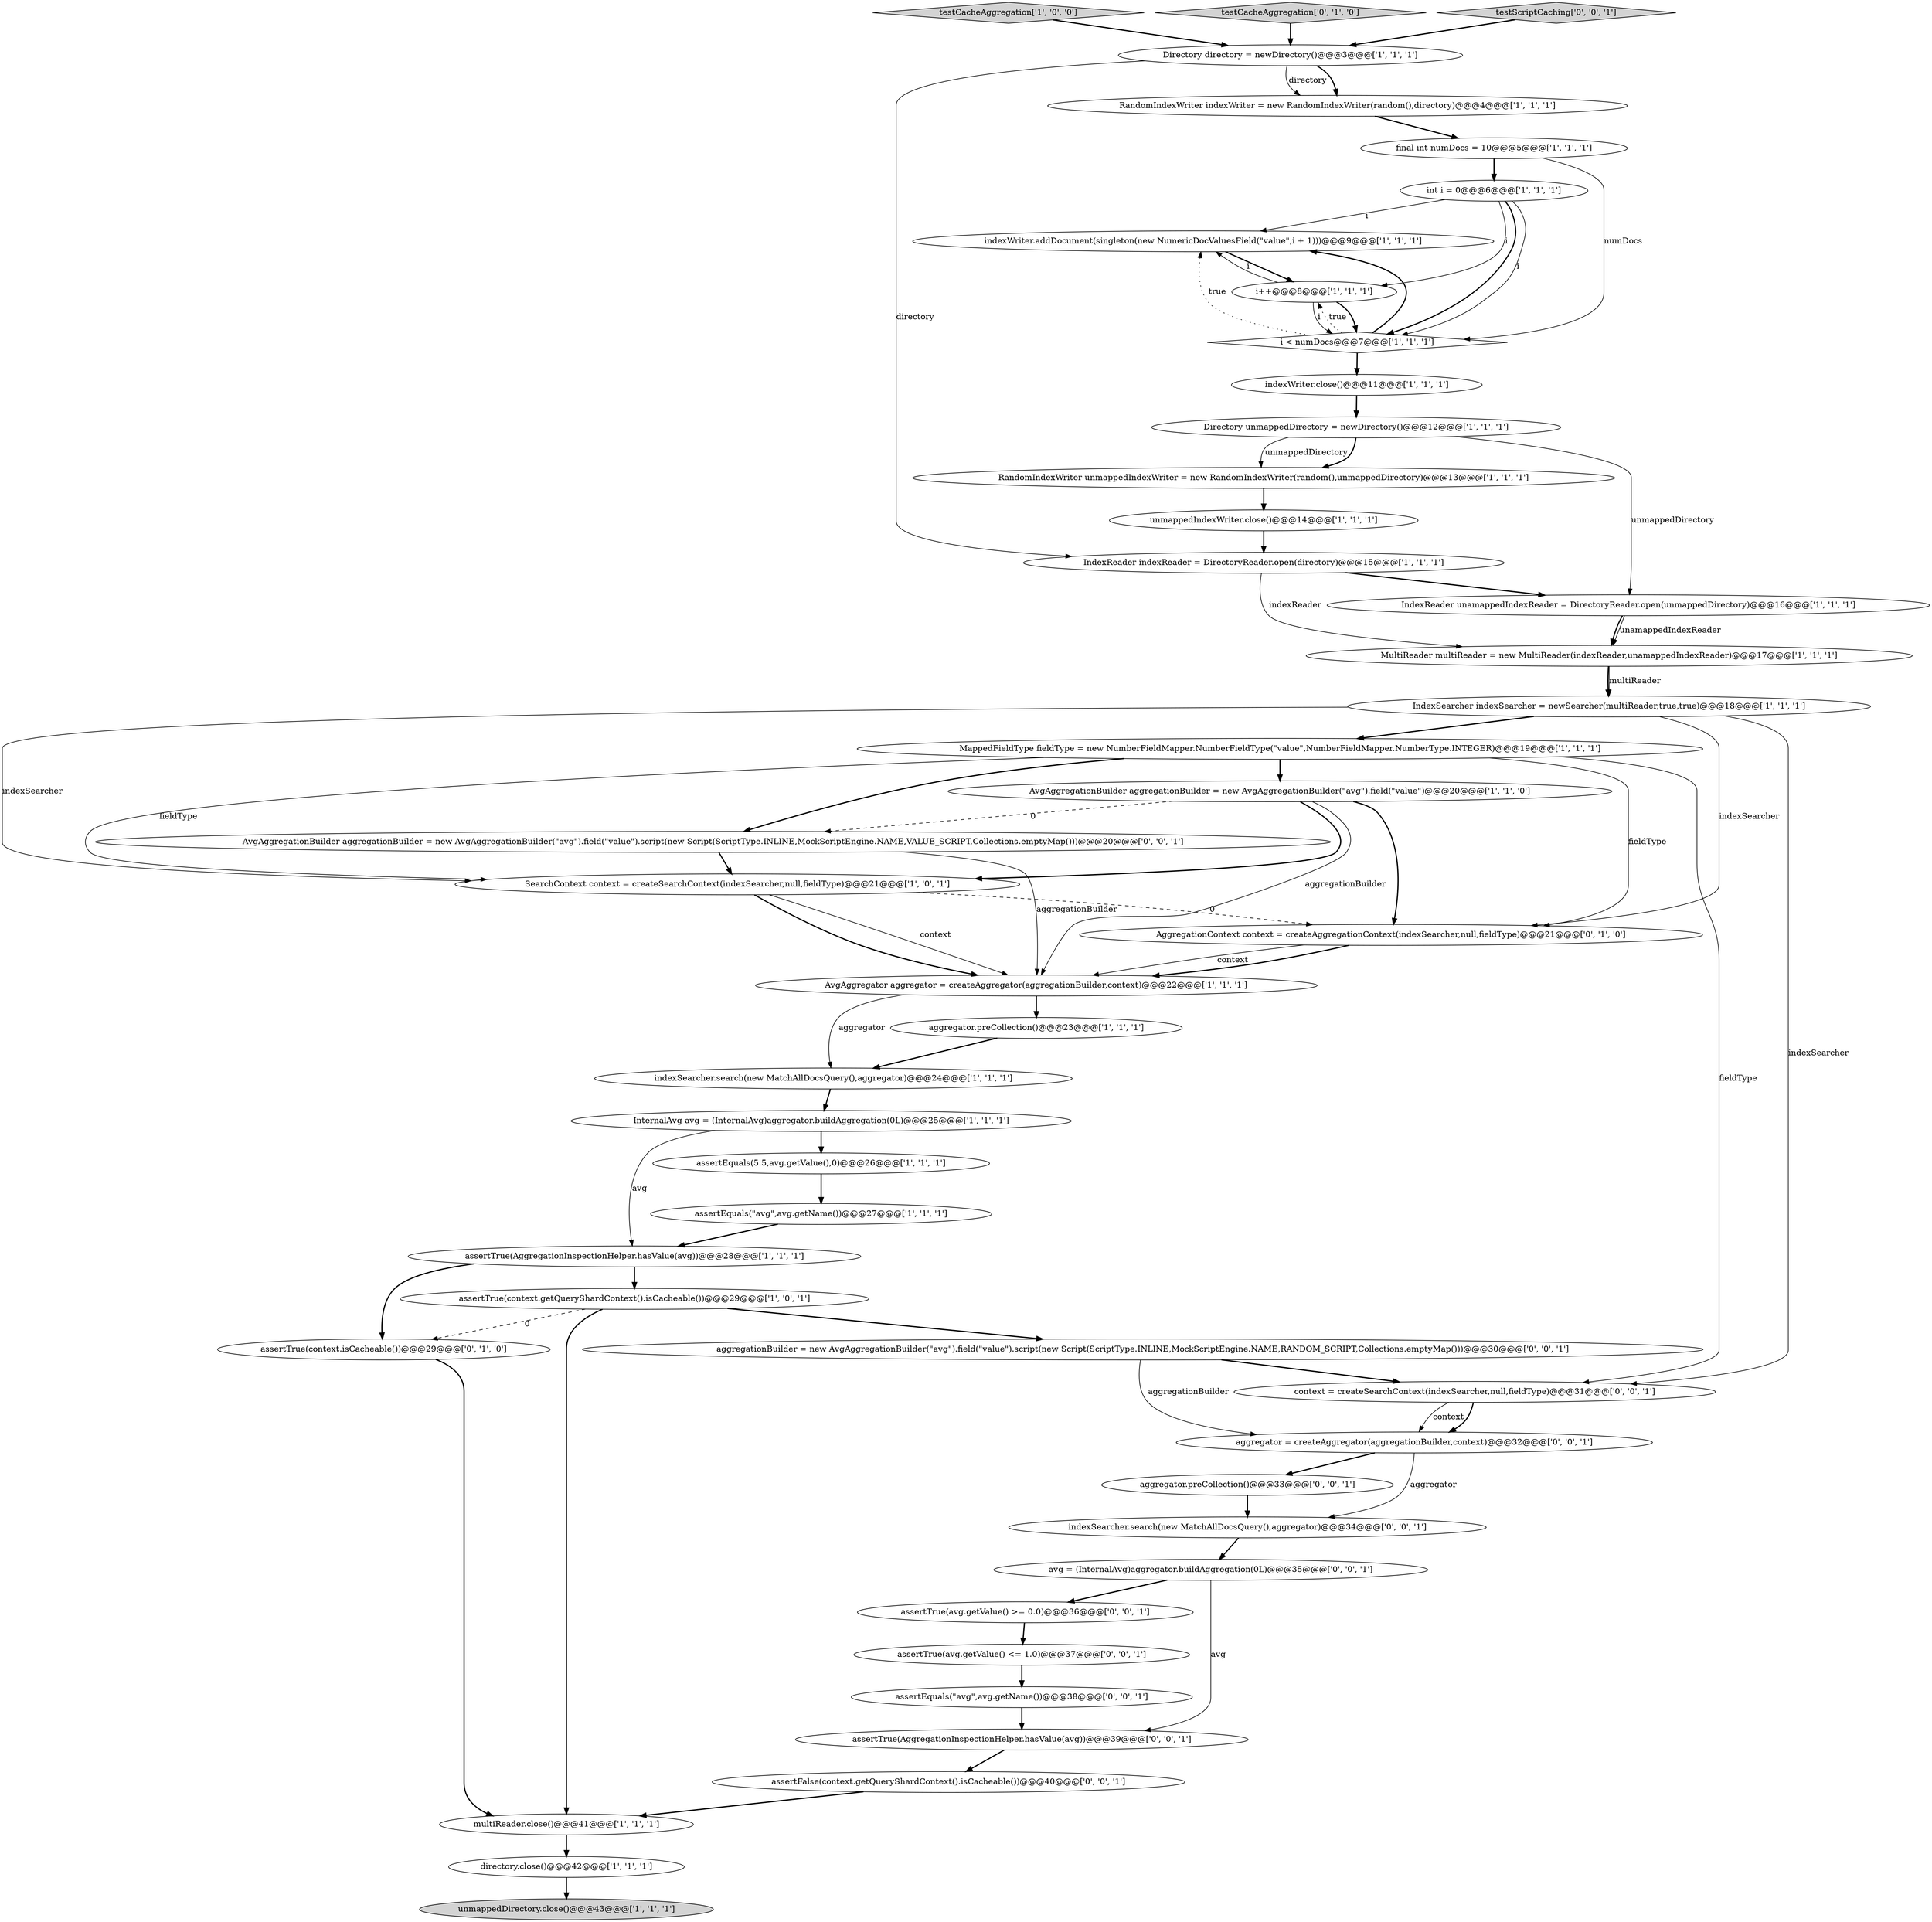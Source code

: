digraph {
24 [style = filled, label = "int i = 0@@@6@@@['1', '1', '1']", fillcolor = white, shape = ellipse image = "AAA0AAABBB1BBB"];
23 [style = filled, label = "MappedFieldType fieldType = new NumberFieldMapper.NumberFieldType(\"value\",NumberFieldMapper.NumberType.INTEGER)@@@19@@@['1', '1', '1']", fillcolor = white, shape = ellipse image = "AAA0AAABBB1BBB"];
13 [style = filled, label = "Directory directory = newDirectory()@@@3@@@['1', '1', '1']", fillcolor = white, shape = ellipse image = "AAA0AAABBB1BBB"];
36 [style = filled, label = "aggregationBuilder = new AvgAggregationBuilder(\"avg\").field(\"value\").script(new Script(ScriptType.INLINE,MockScriptEngine.NAME,RANDOM_SCRIPT,Collections.emptyMap()))@@@30@@@['0', '0', '1']", fillcolor = white, shape = ellipse image = "AAA0AAABBB3BBB"];
18 [style = filled, label = "indexWriter.addDocument(singleton(new NumericDocValuesField(\"value\",i + 1)))@@@9@@@['1', '1', '1']", fillcolor = white, shape = ellipse image = "AAA0AAABBB1BBB"];
21 [style = filled, label = "testCacheAggregation['1', '0', '0']", fillcolor = lightgray, shape = diamond image = "AAA0AAABBB1BBB"];
35 [style = filled, label = "AvgAggregationBuilder aggregationBuilder = new AvgAggregationBuilder(\"avg\").field(\"value\").script(new Script(ScriptType.INLINE,MockScriptEngine.NAME,VALUE_SCRIPT,Collections.emptyMap()))@@@20@@@['0', '0', '1']", fillcolor = white, shape = ellipse image = "AAA0AAABBB3BBB"];
45 [style = filled, label = "assertTrue(avg.getValue() >= 0.0)@@@36@@@['0', '0', '1']", fillcolor = white, shape = ellipse image = "AAA0AAABBB3BBB"];
33 [style = filled, label = "assertEquals(\"avg\",avg.getName())@@@38@@@['0', '0', '1']", fillcolor = white, shape = ellipse image = "AAA0AAABBB3BBB"];
34 [style = filled, label = "indexSearcher.search(new MatchAllDocsQuery(),aggregator)@@@34@@@['0', '0', '1']", fillcolor = white, shape = ellipse image = "AAA0AAABBB3BBB"];
29 [style = filled, label = "IndexReader indexReader = DirectoryReader.open(directory)@@@15@@@['1', '1', '1']", fillcolor = white, shape = ellipse image = "AAA0AAABBB1BBB"];
7 [style = filled, label = "IndexReader unamappedIndexReader = DirectoryReader.open(unmappedDirectory)@@@16@@@['1', '1', '1']", fillcolor = white, shape = ellipse image = "AAA0AAABBB1BBB"];
12 [style = filled, label = "AvgAggregationBuilder aggregationBuilder = new AvgAggregationBuilder(\"avg\").field(\"value\")@@@20@@@['1', '1', '0']", fillcolor = white, shape = ellipse image = "AAA0AAABBB1BBB"];
5 [style = filled, label = "assertEquals(5.5,avg.getValue(),0)@@@26@@@['1', '1', '1']", fillcolor = white, shape = ellipse image = "AAA0AAABBB1BBB"];
1 [style = filled, label = "AvgAggregator aggregator = createAggregator(aggregationBuilder,context)@@@22@@@['1', '1', '1']", fillcolor = white, shape = ellipse image = "AAA0AAABBB1BBB"];
32 [style = filled, label = "assertTrue(context.isCacheable())@@@29@@@['0', '1', '0']", fillcolor = white, shape = ellipse image = "AAA1AAABBB2BBB"];
37 [style = filled, label = "assertTrue(avg.getValue() <= 1.0)@@@37@@@['0', '0', '1']", fillcolor = white, shape = ellipse image = "AAA0AAABBB3BBB"];
41 [style = filled, label = "aggregator.preCollection()@@@33@@@['0', '0', '1']", fillcolor = white, shape = ellipse image = "AAA0AAABBB3BBB"];
19 [style = filled, label = "i++@@@8@@@['1', '1', '1']", fillcolor = white, shape = ellipse image = "AAA0AAABBB1BBB"];
11 [style = filled, label = "i < numDocs@@@7@@@['1', '1', '1']", fillcolor = white, shape = diamond image = "AAA0AAABBB1BBB"];
30 [style = filled, label = "AggregationContext context = createAggregationContext(indexSearcher,null,fieldType)@@@21@@@['0', '1', '0']", fillcolor = white, shape = ellipse image = "AAA1AAABBB2BBB"];
28 [style = filled, label = "assertTrue(AggregationInspectionHelper.hasValue(avg))@@@28@@@['1', '1', '1']", fillcolor = white, shape = ellipse image = "AAA0AAABBB1BBB"];
39 [style = filled, label = "avg = (InternalAvg)aggregator.buildAggregation(0L)@@@35@@@['0', '0', '1']", fillcolor = white, shape = ellipse image = "AAA0AAABBB3BBB"];
22 [style = filled, label = "final int numDocs = 10@@@5@@@['1', '1', '1']", fillcolor = white, shape = ellipse image = "AAA0AAABBB1BBB"];
3 [style = filled, label = "IndexSearcher indexSearcher = newSearcher(multiReader,true,true)@@@18@@@['1', '1', '1']", fillcolor = white, shape = ellipse image = "AAA0AAABBB1BBB"];
25 [style = filled, label = "InternalAvg avg = (InternalAvg)aggregator.buildAggregation(0L)@@@25@@@['1', '1', '1']", fillcolor = white, shape = ellipse image = "AAA0AAABBB1BBB"];
10 [style = filled, label = "RandomIndexWriter unmappedIndexWriter = new RandomIndexWriter(random(),unmappedDirectory)@@@13@@@['1', '1', '1']", fillcolor = white, shape = ellipse image = "AAA0AAABBB1BBB"];
43 [style = filled, label = "context = createSearchContext(indexSearcher,null,fieldType)@@@31@@@['0', '0', '1']", fillcolor = white, shape = ellipse image = "AAA0AAABBB3BBB"];
14 [style = filled, label = "indexSearcher.search(new MatchAllDocsQuery(),aggregator)@@@24@@@['1', '1', '1']", fillcolor = white, shape = ellipse image = "AAA0AAABBB1BBB"];
20 [style = filled, label = "multiReader.close()@@@41@@@['1', '1', '1']", fillcolor = white, shape = ellipse image = "AAA0AAABBB1BBB"];
17 [style = filled, label = "unmappedDirectory.close()@@@43@@@['1', '1', '1']", fillcolor = lightgray, shape = ellipse image = "AAA0AAABBB1BBB"];
40 [style = filled, label = "assertTrue(AggregationInspectionHelper.hasValue(avg))@@@39@@@['0', '0', '1']", fillcolor = white, shape = ellipse image = "AAA0AAABBB3BBB"];
0 [style = filled, label = "RandomIndexWriter indexWriter = new RandomIndexWriter(random(),directory)@@@4@@@['1', '1', '1']", fillcolor = white, shape = ellipse image = "AAA0AAABBB1BBB"];
31 [style = filled, label = "testCacheAggregation['0', '1', '0']", fillcolor = lightgray, shape = diamond image = "AAA0AAABBB2BBB"];
38 [style = filled, label = "assertFalse(context.getQueryShardContext().isCacheable())@@@40@@@['0', '0', '1']", fillcolor = white, shape = ellipse image = "AAA0AAABBB3BBB"];
6 [style = filled, label = "Directory unmappedDirectory = newDirectory()@@@12@@@['1', '1', '1']", fillcolor = white, shape = ellipse image = "AAA0AAABBB1BBB"];
4 [style = filled, label = "assertTrue(context.getQueryShardContext().isCacheable())@@@29@@@['1', '0', '1']", fillcolor = white, shape = ellipse image = "AAA0AAABBB1BBB"];
26 [style = filled, label = "directory.close()@@@42@@@['1', '1', '1']", fillcolor = white, shape = ellipse image = "AAA0AAABBB1BBB"];
27 [style = filled, label = "MultiReader multiReader = new MultiReader(indexReader,unamappedIndexReader)@@@17@@@['1', '1', '1']", fillcolor = white, shape = ellipse image = "AAA0AAABBB1BBB"];
2 [style = filled, label = "unmappedIndexWriter.close()@@@14@@@['1', '1', '1']", fillcolor = white, shape = ellipse image = "AAA0AAABBB1BBB"];
9 [style = filled, label = "aggregator.preCollection()@@@23@@@['1', '1', '1']", fillcolor = white, shape = ellipse image = "AAA0AAABBB1BBB"];
8 [style = filled, label = "SearchContext context = createSearchContext(indexSearcher,null,fieldType)@@@21@@@['1', '0', '1']", fillcolor = white, shape = ellipse image = "AAA0AAABBB1BBB"];
16 [style = filled, label = "indexWriter.close()@@@11@@@['1', '1', '1']", fillcolor = white, shape = ellipse image = "AAA0AAABBB1BBB"];
42 [style = filled, label = "testScriptCaching['0', '0', '1']", fillcolor = lightgray, shape = diamond image = "AAA0AAABBB3BBB"];
15 [style = filled, label = "assertEquals(\"avg\",avg.getName())@@@27@@@['1', '1', '1']", fillcolor = white, shape = ellipse image = "AAA0AAABBB1BBB"];
44 [style = filled, label = "aggregator = createAggregator(aggregationBuilder,context)@@@32@@@['0', '0', '1']", fillcolor = white, shape = ellipse image = "AAA0AAABBB3BBB"];
24->19 [style = solid, label="i"];
40->38 [style = bold, label=""];
3->8 [style = solid, label="indexSearcher"];
23->8 [style = solid, label="fieldType"];
26->17 [style = bold, label=""];
43->44 [style = solid, label="context"];
10->2 [style = bold, label=""];
1->9 [style = bold, label=""];
36->43 [style = bold, label=""];
23->43 [style = solid, label="fieldType"];
6->10 [style = solid, label="unmappedDirectory"];
13->0 [style = bold, label=""];
0->22 [style = bold, label=""];
22->24 [style = bold, label=""];
27->3 [style = bold, label=""];
13->29 [style = solid, label="directory"];
8->1 [style = solid, label="context"];
28->32 [style = bold, label=""];
30->1 [style = solid, label="context"];
27->3 [style = solid, label="multiReader"];
24->11 [style = bold, label=""];
37->33 [style = bold, label=""];
11->18 [style = bold, label=""];
11->16 [style = bold, label=""];
42->13 [style = bold, label=""];
4->32 [style = dashed, label="0"];
4->20 [style = bold, label=""];
12->30 [style = bold, label=""];
33->40 [style = bold, label=""];
39->45 [style = bold, label=""];
6->10 [style = bold, label=""];
8->1 [style = bold, label=""];
28->4 [style = bold, label=""];
3->23 [style = bold, label=""];
15->28 [style = bold, label=""];
32->20 [style = bold, label=""];
23->35 [style = bold, label=""];
7->27 [style = solid, label="unamappedIndexReader"];
8->30 [style = dashed, label="0"];
35->1 [style = solid, label="aggregationBuilder"];
2->29 [style = bold, label=""];
25->5 [style = bold, label=""];
29->27 [style = solid, label="indexReader"];
19->11 [style = bold, label=""];
18->19 [style = bold, label=""];
23->12 [style = bold, label=""];
11->19 [style = dotted, label="true"];
21->13 [style = bold, label=""];
44->41 [style = bold, label=""];
24->18 [style = solid, label="i"];
16->6 [style = bold, label=""];
11->18 [style = dotted, label="true"];
19->18 [style = solid, label="i"];
3->43 [style = solid, label="indexSearcher"];
6->7 [style = solid, label="unmappedDirectory"];
1->14 [style = solid, label="aggregator"];
29->7 [style = bold, label=""];
24->11 [style = solid, label="i"];
9->14 [style = bold, label=""];
14->25 [style = bold, label=""];
12->35 [style = dashed, label="0"];
3->30 [style = solid, label="indexSearcher"];
35->8 [style = bold, label=""];
30->1 [style = bold, label=""];
25->28 [style = solid, label="avg"];
41->34 [style = bold, label=""];
34->39 [style = bold, label=""];
31->13 [style = bold, label=""];
45->37 [style = bold, label=""];
19->11 [style = solid, label="i"];
12->1 [style = solid, label="aggregationBuilder"];
13->0 [style = solid, label="directory"];
39->40 [style = solid, label="avg"];
38->20 [style = bold, label=""];
20->26 [style = bold, label=""];
12->8 [style = bold, label=""];
23->30 [style = solid, label="fieldType"];
43->44 [style = bold, label=""];
4->36 [style = bold, label=""];
7->27 [style = bold, label=""];
5->15 [style = bold, label=""];
44->34 [style = solid, label="aggregator"];
22->11 [style = solid, label="numDocs"];
36->44 [style = solid, label="aggregationBuilder"];
}
